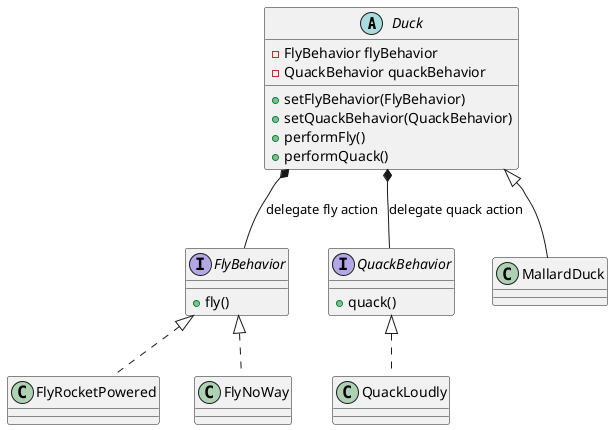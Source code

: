 @startuml

abstract Duck {
+setFlyBehavior(FlyBehavior)
+setQuackBehavior(QuackBehavior)
+performFly()
+performQuack()
-FlyBehavior flyBehavior
-QuackBehavior quackBehavior
}

interface FlyBehavior {
+fly()
}

interface QuackBehavior {
+quack()
}

Duck*--FlyBehavior:delegate fly action
Duck*--QuackBehavior:delegate quack action

Duck<|--MallardDuck

FlyBehavior <|.. FlyRocketPowered
FlyBehavior <|.. FlyNoWay

QuackBehavior <|.. QuackLoudly

@enduml